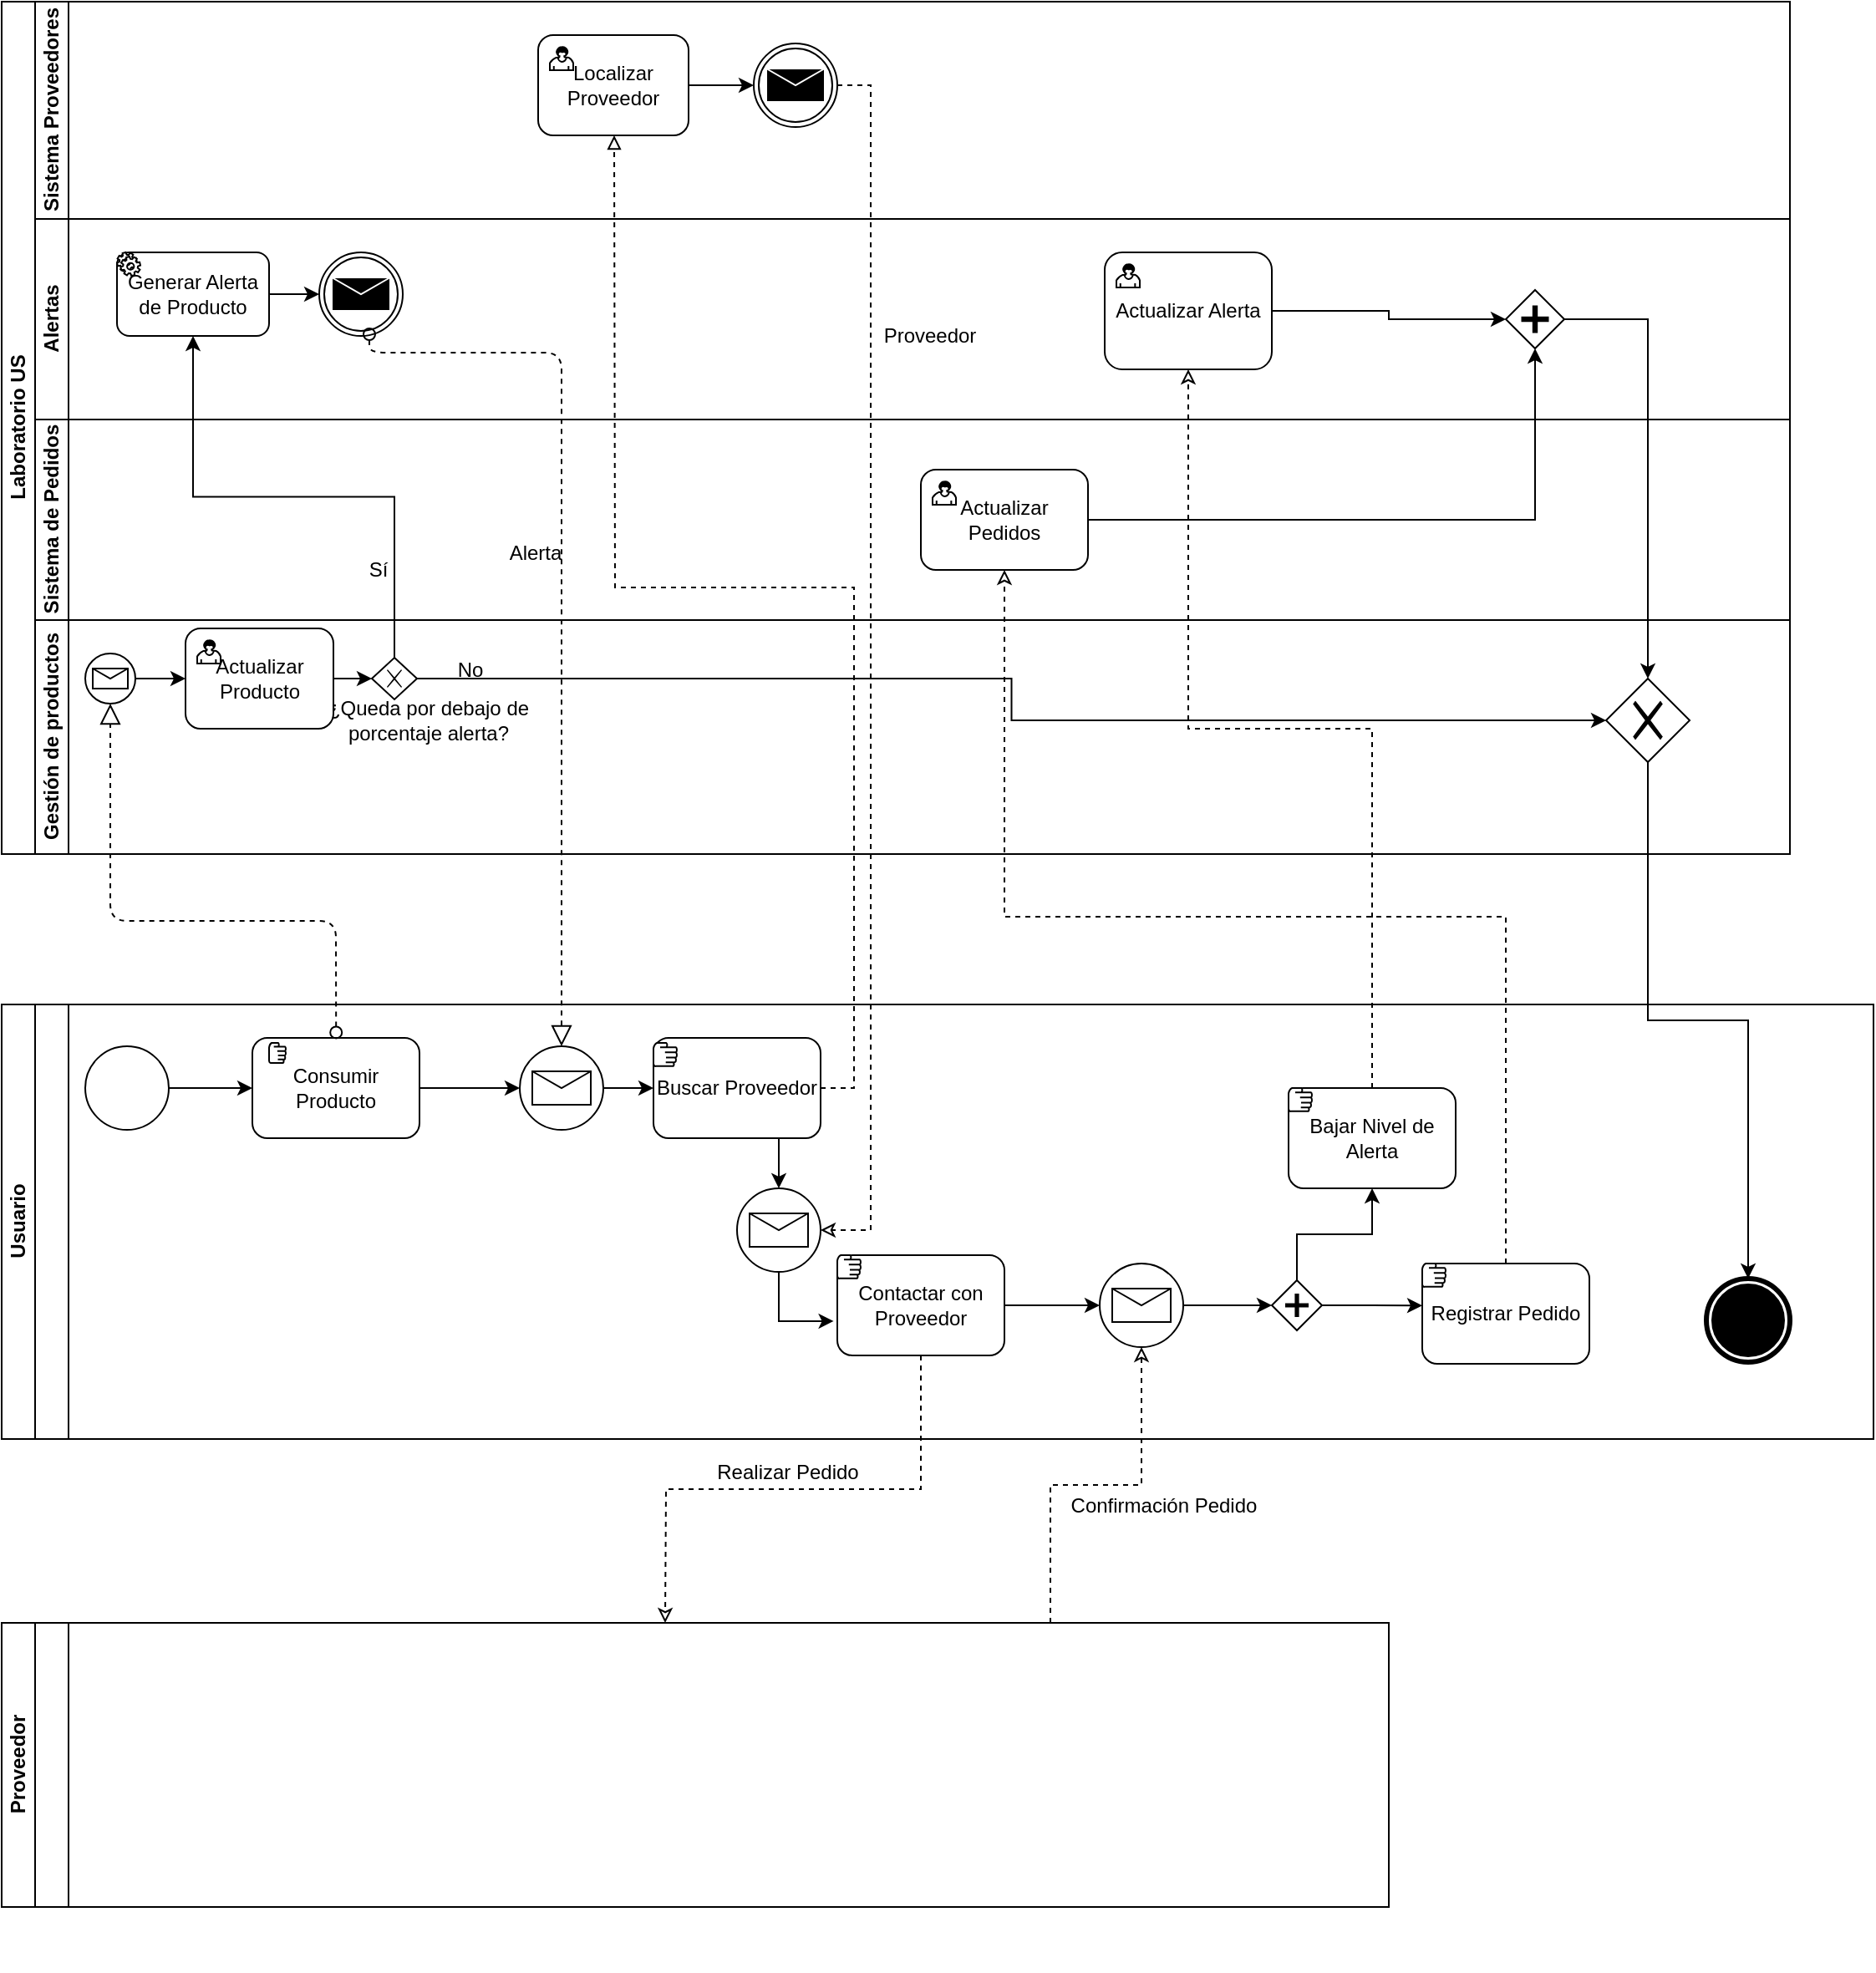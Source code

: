 <mxfile version="13.8.9-1" type="google"><diagram id="prtHgNgQTEPvFCAcTncT" name="Page-1"><mxGraphModel dx="862" dy="484" grid="1" gridSize="10" guides="1" tooltips="1" connect="1" arrows="1" fold="1" page="1" pageScale="1" pageWidth="827" pageHeight="1169" math="0" shadow="0"><root><mxCell id="0"/><mxCell id="1" parent="0"/><mxCell id="dNxyNK7c78bLwvsdeMH5-19" value="Laboratorio US" style="swimlane;html=1;childLayout=stackLayout;resizeParent=1;resizeParentMax=0;horizontal=0;startSize=20;horizontalStack=0;" parent="1" vertex="1"><mxGeometry x="120" y="80" width="1070" height="510" as="geometry"/></mxCell><mxCell id="IeDZ5UDSbNV0o-zN-4FR-23" value="Sistema Proveedores" style="swimlane;html=1;startSize=20;horizontal=0;" vertex="1" parent="dNxyNK7c78bLwvsdeMH5-19"><mxGeometry x="20" width="1050" height="130" as="geometry"><mxRectangle x="20" width="430" height="20" as="alternateBounds"/></mxGeometry></mxCell><mxCell id="IeDZ5UDSbNV0o-zN-4FR-45" style="edgeStyle=orthogonalEdgeStyle;rounded=0;orthogonalLoop=1;jettySize=auto;html=1;exitX=1;exitY=0.5;exitDx=0;exitDy=0;entryX=0;entryY=0.5;entryDx=0;entryDy=0;endArrow=classic;endFill=1;" edge="1" parent="IeDZ5UDSbNV0o-zN-4FR-23" source="IeDZ5UDSbNV0o-zN-4FR-41" target="IeDZ5UDSbNV0o-zN-4FR-44"><mxGeometry relative="1" as="geometry"/></mxCell><mxCell id="IeDZ5UDSbNV0o-zN-4FR-41" value="Localizar Proveedor" style="html=1;whiteSpace=wrap;rounded=1;dropTarget=0;" vertex="1" parent="IeDZ5UDSbNV0o-zN-4FR-23"><mxGeometry x="301" y="20" width="90" height="60" as="geometry"/></mxCell><mxCell id="IeDZ5UDSbNV0o-zN-4FR-42" value="" style="html=1;shape=mxgraph.bpmn.user_task;outlineConnect=0;" vertex="1" parent="IeDZ5UDSbNV0o-zN-4FR-41"><mxGeometry width="14" height="14" relative="1" as="geometry"><mxPoint x="7" y="7" as="offset"/></mxGeometry></mxCell><mxCell id="IeDZ5UDSbNV0o-zN-4FR-44" value="" style="shape=mxgraph.bpmn.shape;html=1;verticalLabelPosition=bottom;labelBackgroundColor=#ffffff;verticalAlign=top;align=center;perimeter=ellipsePerimeter;outlineConnect=0;outline=throwing;symbol=message;" vertex="1" parent="IeDZ5UDSbNV0o-zN-4FR-23"><mxGeometry x="430" y="25" width="50" height="50" as="geometry"/></mxCell><mxCell id="dNxyNK7c78bLwvsdeMH5-20" value="Alertas" style="swimlane;html=1;startSize=20;horizontal=0;" parent="dNxyNK7c78bLwvsdeMH5-19" vertex="1"><mxGeometry x="20" y="130" width="1050" height="120" as="geometry"><mxRectangle x="20" width="430" height="20" as="alternateBounds"/></mxGeometry></mxCell><mxCell id="7HwoAGE4H7DzQ7xkSHgd-52" value="" style="group" parent="dNxyNK7c78bLwvsdeMH5-20" vertex="1" connectable="0"><mxGeometry x="49" y="20" width="91" height="50" as="geometry"/></mxCell><mxCell id="7HwoAGE4H7DzQ7xkSHgd-50" value="Generar Alerta de Producto" style="shape=ext;rounded=1;html=1;whiteSpace=wrap;" parent="7HwoAGE4H7DzQ7xkSHgd-52" vertex="1"><mxGeometry width="91" height="50" as="geometry"/></mxCell><mxCell id="7HwoAGE4H7DzQ7xkSHgd-51" value="" style="shape=mxgraph.bpmn.service_task;html=1;outlineConnect=0;" parent="7HwoAGE4H7DzQ7xkSHgd-52" vertex="1"><mxGeometry width="14" height="14" as="geometry"/></mxCell><mxCell id="7HwoAGE4H7DzQ7xkSHgd-38" value="" style="shape=mxgraph.bpmn.shape;html=1;verticalLabelPosition=bottom;labelBackgroundColor=#ffffff;verticalAlign=top;align=center;perimeter=ellipsePerimeter;outlineConnect=0;outline=throwing;symbol=message;" parent="dNxyNK7c78bLwvsdeMH5-20" vertex="1"><mxGeometry x="170" y="20" width="50" height="50" as="geometry"/></mxCell><mxCell id="7HwoAGE4H7DzQ7xkSHgd-55" style="edgeStyle=orthogonalEdgeStyle;rounded=0;orthogonalLoop=1;jettySize=auto;html=1;exitX=1;exitY=0.5;exitDx=0;exitDy=0;entryX=0;entryY=0.5;entryDx=0;entryDy=0;" parent="dNxyNK7c78bLwvsdeMH5-20" source="7HwoAGE4H7DzQ7xkSHgd-50" target="7HwoAGE4H7DzQ7xkSHgd-38" edge="1"><mxGeometry relative="1" as="geometry"/></mxCell><mxCell id="7HwoAGE4H7DzQ7xkSHgd-56" value="" style="startArrow=oval;startFill=0;startSize=7;endArrow=block;endFill=0;endSize=10;dashed=1;html=1;" parent="dNxyNK7c78bLwvsdeMH5-20" target="7HwoAGE4H7DzQ7xkSHgd-57" edge="1"><mxGeometry width="100" relative="1" as="geometry"><mxPoint x="200" y="69" as="sourcePoint"/><mxPoint x="260" y="451.379" as="targetPoint"/><Array as="points"><mxPoint x="200" y="80"/><mxPoint x="315" y="80"/></Array></mxGeometry></mxCell><mxCell id="IeDZ5UDSbNV0o-zN-4FR-52" value="Proveedor" style="text;html=1;align=center;verticalAlign=middle;resizable=0;points=[];autosize=1;" vertex="1" parent="dNxyNK7c78bLwvsdeMH5-20"><mxGeometry x="500" y="60" width="70" height="20" as="geometry"/></mxCell><mxCell id="IeDZ5UDSbNV0o-zN-4FR-84" style="edgeStyle=orthogonalEdgeStyle;rounded=0;orthogonalLoop=1;jettySize=auto;html=1;exitX=1;exitY=0.5;exitDx=0;exitDy=0;endArrow=classic;endFill=1;" edge="1" parent="dNxyNK7c78bLwvsdeMH5-20" source="IeDZ5UDSbNV0o-zN-4FR-79" target="IeDZ5UDSbNV0o-zN-4FR-83"><mxGeometry relative="1" as="geometry"/></mxCell><mxCell id="IeDZ5UDSbNV0o-zN-4FR-79" value="Actualizar Alerta" style="html=1;whiteSpace=wrap;rounded=1;dropTarget=0;" vertex="1" parent="dNxyNK7c78bLwvsdeMH5-20"><mxGeometry x="640" y="20" width="100" height="70" as="geometry"/></mxCell><mxCell id="IeDZ5UDSbNV0o-zN-4FR-80" value="" style="html=1;shape=mxgraph.bpmn.user_task;outlineConnect=0;" vertex="1" parent="IeDZ5UDSbNV0o-zN-4FR-79"><mxGeometry width="14" height="14" relative="1" as="geometry"><mxPoint x="7" y="7" as="offset"/></mxGeometry></mxCell><mxCell id="IeDZ5UDSbNV0o-zN-4FR-83" value="" style="shape=mxgraph.bpmn.shape;html=1;verticalLabelPosition=bottom;labelBackgroundColor=#ffffff;verticalAlign=top;align=center;perimeter=rhombusPerimeter;background=gateway;outlineConnect=0;outline=none;symbol=parallelGw;" vertex="1" parent="dNxyNK7c78bLwvsdeMH5-20"><mxGeometry x="880" y="42.5" width="35" height="35" as="geometry"/></mxCell><mxCell id="dNxyNK7c78bLwvsdeMH5-21" value="Sistema de Pedidos" style="swimlane;html=1;startSize=20;horizontal=0;" parent="dNxyNK7c78bLwvsdeMH5-19" vertex="1"><mxGeometry x="20" y="250" width="1050" height="120" as="geometry"/></mxCell><mxCell id="IeDZ5UDSbNV0o-zN-4FR-4" value="Sí" style="text;html=1;align=center;verticalAlign=middle;resizable=0;points=[];autosize=1;" vertex="1" parent="dNxyNK7c78bLwvsdeMH5-21"><mxGeometry x="190" y="80" width="30" height="20" as="geometry"/></mxCell><mxCell id="IeDZ5UDSbNV0o-zN-4FR-53" value="Alerta" style="text;html=1;align=center;verticalAlign=middle;resizable=0;points=[];autosize=1;" vertex="1" parent="dNxyNK7c78bLwvsdeMH5-21"><mxGeometry x="274" y="70" width="50" height="20" as="geometry"/></mxCell><mxCell id="IeDZ5UDSbNV0o-zN-4FR-69" value="Actualizar Pedidos" style="html=1;whiteSpace=wrap;rounded=1;dropTarget=0;" vertex="1" parent="dNxyNK7c78bLwvsdeMH5-21"><mxGeometry x="530" y="30" width="100" height="60" as="geometry"/></mxCell><mxCell id="IeDZ5UDSbNV0o-zN-4FR-70" value="" style="html=1;shape=mxgraph.bpmn.user_task;outlineConnect=0;" vertex="1" parent="IeDZ5UDSbNV0o-zN-4FR-69"><mxGeometry width="14" height="14" relative="1" as="geometry"><mxPoint x="7" y="7" as="offset"/></mxGeometry></mxCell><mxCell id="dNxyNK7c78bLwvsdeMH5-22" value="Gestión de productos" style="swimlane;html=1;startSize=20;horizontal=0;" parent="dNxyNK7c78bLwvsdeMH5-19" vertex="1"><mxGeometry x="20" y="370" width="1050" height="140" as="geometry"/></mxCell><mxCell id="7HwoAGE4H7DzQ7xkSHgd-47" style="edgeStyle=orthogonalEdgeStyle;rounded=0;orthogonalLoop=1;jettySize=auto;html=1;exitX=1;exitY=0.5;exitDx=0;exitDy=0;entryX=0;entryY=0.5;entryDx=0;entryDy=0;" parent="dNxyNK7c78bLwvsdeMH5-22" source="7HwoAGE4H7DzQ7xkSHgd-40" target="IeDZ5UDSbNV0o-zN-4FR-11" edge="1"><mxGeometry relative="1" as="geometry"><mxPoint x="85" y="35" as="targetPoint"/></mxGeometry></mxCell><mxCell id="7HwoAGE4H7DzQ7xkSHgd-40" value="" style="shape=mxgraph.bpmn.shape;html=1;verticalLabelPosition=bottom;labelBackgroundColor=#ffffff;verticalAlign=top;align=center;perimeter=ellipsePerimeter;outlineConnect=0;outline=standard;symbol=message;" parent="dNxyNK7c78bLwvsdeMH5-22" vertex="1"><mxGeometry x="30" y="20" width="30" height="30" as="geometry"/></mxCell><mxCell id="IeDZ5UDSbNV0o-zN-4FR-2" style="edgeStyle=orthogonalEdgeStyle;rounded=0;orthogonalLoop=1;jettySize=auto;html=1;exitX=1;exitY=0.5;exitDx=0;exitDy=0;entryX=0;entryY=0.5;entryDx=0;entryDy=0;" edge="1" parent="dNxyNK7c78bLwvsdeMH5-22" target="IeDZ5UDSbNV0o-zN-4FR-1"><mxGeometry relative="1" as="geometry"><mxPoint x="170" y="35" as="sourcePoint"/></mxGeometry></mxCell><mxCell id="IeDZ5UDSbNV0o-zN-4FR-88" style="edgeStyle=orthogonalEdgeStyle;rounded=0;orthogonalLoop=1;jettySize=auto;html=1;exitX=1;exitY=0.5;exitDx=0;exitDy=0;endArrow=classic;endFill=1;" edge="1" parent="dNxyNK7c78bLwvsdeMH5-22" source="IeDZ5UDSbNV0o-zN-4FR-1" target="IeDZ5UDSbNV0o-zN-4FR-86"><mxGeometry relative="1" as="geometry"/></mxCell><mxCell id="IeDZ5UDSbNV0o-zN-4FR-1" value="" style="shape=mxgraph.bpmn.shape;html=1;verticalLabelPosition=bottom;labelBackgroundColor=#ffffff;verticalAlign=top;align=center;perimeter=rhombusPerimeter;background=gateway;outlineConnect=0;outline=none;symbol=exclusiveGw;" vertex="1" parent="dNxyNK7c78bLwvsdeMH5-22"><mxGeometry x="201.5" y="22.5" width="27" height="25" as="geometry"/></mxCell><mxCell id="7HwoAGE4H7DzQ7xkSHgd-54" value="¿Queda por debajo de porcentaje alerta?" style="text;html=1;strokeColor=none;fillColor=none;align=center;verticalAlign=middle;whiteSpace=wrap;rounded=0;" parent="dNxyNK7c78bLwvsdeMH5-22" vertex="1"><mxGeometry x="170" y="50" width="131" height="20" as="geometry"/></mxCell><mxCell id="IeDZ5UDSbNV0o-zN-4FR-11" value="Actualizar Producto" style="html=1;whiteSpace=wrap;rounded=1;dropTarget=0;" vertex="1" parent="dNxyNK7c78bLwvsdeMH5-22"><mxGeometry x="90" y="5" width="88.5" height="60" as="geometry"/></mxCell><mxCell id="IeDZ5UDSbNV0o-zN-4FR-12" value="" style="html=1;shape=mxgraph.bpmn.user_task;outlineConnect=0;" vertex="1" parent="IeDZ5UDSbNV0o-zN-4FR-11"><mxGeometry width="14" height="14" relative="1" as="geometry"><mxPoint x="7" y="7" as="offset"/></mxGeometry></mxCell><mxCell id="IeDZ5UDSbNV0o-zN-4FR-86" value="" style="shape=mxgraph.bpmn.shape;html=1;verticalLabelPosition=bottom;labelBackgroundColor=#ffffff;verticalAlign=top;align=center;perimeter=rhombusPerimeter;background=gateway;outlineConnect=0;outline=none;symbol=exclusiveGw;" vertex="1" parent="dNxyNK7c78bLwvsdeMH5-22"><mxGeometry x="940" y="35" width="50" height="50" as="geometry"/></mxCell><mxCell id="IeDZ5UDSbNV0o-zN-4FR-91" value="No" style="text;html=1;align=center;verticalAlign=middle;resizable=0;points=[];autosize=1;" vertex="1" parent="dNxyNK7c78bLwvsdeMH5-22"><mxGeometry x="245" y="20" width="30" height="20" as="geometry"/></mxCell><mxCell id="IeDZ5UDSbNV0o-zN-4FR-3" style="edgeStyle=orthogonalEdgeStyle;rounded=0;orthogonalLoop=1;jettySize=auto;html=1;exitX=0.5;exitY=0;exitDx=0;exitDy=0;entryX=0.5;entryY=1;entryDx=0;entryDy=0;" edge="1" parent="dNxyNK7c78bLwvsdeMH5-19" source="IeDZ5UDSbNV0o-zN-4FR-1" target="7HwoAGE4H7DzQ7xkSHgd-50"><mxGeometry relative="1" as="geometry"/></mxCell><mxCell id="IeDZ5UDSbNV0o-zN-4FR-85" style="edgeStyle=orthogonalEdgeStyle;rounded=0;orthogonalLoop=1;jettySize=auto;html=1;exitX=1;exitY=0.5;exitDx=0;exitDy=0;entryX=0.5;entryY=1;entryDx=0;entryDy=0;endArrow=classic;endFill=1;" edge="1" parent="dNxyNK7c78bLwvsdeMH5-19" source="IeDZ5UDSbNV0o-zN-4FR-69" target="IeDZ5UDSbNV0o-zN-4FR-83"><mxGeometry relative="1" as="geometry"/></mxCell><mxCell id="IeDZ5UDSbNV0o-zN-4FR-87" style="edgeStyle=orthogonalEdgeStyle;rounded=0;orthogonalLoop=1;jettySize=auto;html=1;exitX=1;exitY=0.5;exitDx=0;exitDy=0;entryX=0.5;entryY=0;entryDx=0;entryDy=0;endArrow=classic;endFill=1;" edge="1" parent="dNxyNK7c78bLwvsdeMH5-19" source="IeDZ5UDSbNV0o-zN-4FR-83" target="IeDZ5UDSbNV0o-zN-4FR-86"><mxGeometry relative="1" as="geometry"/></mxCell><mxCell id="7HwoAGE4H7DzQ7xkSHgd-1" value="Usuario" style="swimlane;html=1;childLayout=stackLayout;resizeParent=1;resizeParentMax=0;horizontal=0;startSize=20;horizontalStack=0;" parent="1" vertex="1"><mxGeometry x="120" y="680" width="1120" height="260" as="geometry"/></mxCell><mxCell id="7HwoAGE4H7DzQ7xkSHgd-4" style="edgeStyle=orthogonalEdgeStyle;rounded=0;orthogonalLoop=1;jettySize=auto;html=1;endArrow=classic;endFill=1;" parent="7HwoAGE4H7DzQ7xkSHgd-1" edge="1"><mxGeometry relative="1" as="geometry"><mxPoint x="300" y="200" as="sourcePoint"/><mxPoint x="300" y="200" as="targetPoint"/></mxGeometry></mxCell><mxCell id="7HwoAGE4H7DzQ7xkSHgd-6" value="" style="swimlane;html=1;startSize=20;horizontal=0;" parent="7HwoAGE4H7DzQ7xkSHgd-1" vertex="1"><mxGeometry x="20" width="1100" height="260" as="geometry"/></mxCell><mxCell id="7HwoAGE4H7DzQ7xkSHgd-35" style="edgeStyle=orthogonalEdgeStyle;rounded=0;orthogonalLoop=1;jettySize=auto;html=1;exitX=1;exitY=0.5;exitDx=0;exitDy=0;entryX=0;entryY=0.5;entryDx=0;entryDy=0;" parent="7HwoAGE4H7DzQ7xkSHgd-6" source="7HwoAGE4H7DzQ7xkSHgd-28" target="7HwoAGE4H7DzQ7xkSHgd-33" edge="1"><mxGeometry relative="1" as="geometry"/></mxCell><mxCell id="7HwoAGE4H7DzQ7xkSHgd-28" value="" style="shape=mxgraph.bpmn.shape;html=1;verticalLabelPosition=bottom;labelBackgroundColor=#ffffff;verticalAlign=top;align=center;perimeter=ellipsePerimeter;outlineConnect=0;outline=standard;symbol=general;" parent="7HwoAGE4H7DzQ7xkSHgd-6" vertex="1"><mxGeometry x="30" y="25" width="50" height="50" as="geometry"/></mxCell><mxCell id="7HwoAGE4H7DzQ7xkSHgd-59" style="edgeStyle=orthogonalEdgeStyle;rounded=0;orthogonalLoop=1;jettySize=auto;html=1;exitX=1;exitY=0.5;exitDx=0;exitDy=0;entryX=0;entryY=0.5;entryDx=0;entryDy=0;" parent="7HwoAGE4H7DzQ7xkSHgd-6" source="7HwoAGE4H7DzQ7xkSHgd-33" target="7HwoAGE4H7DzQ7xkSHgd-57" edge="1"><mxGeometry relative="1" as="geometry"/></mxCell><mxCell id="7HwoAGE4H7DzQ7xkSHgd-33" value="Consumir Producto" style="shape=ext;rounded=1;html=1;whiteSpace=wrap;" parent="7HwoAGE4H7DzQ7xkSHgd-6" vertex="1"><mxGeometry x="130" y="20" width="100" height="60" as="geometry"/></mxCell><mxCell id="7HwoAGE4H7DzQ7xkSHgd-32" value="" style="shape=mxgraph.bpmn.manual_task;html=1;outlineConnect=0;" parent="7HwoAGE4H7DzQ7xkSHgd-6" vertex="1"><mxGeometry x="140" y="23" width="10" height="12" as="geometry"/></mxCell><mxCell id="IeDZ5UDSbNV0o-zN-4FR-35" style="edgeStyle=orthogonalEdgeStyle;rounded=0;orthogonalLoop=1;jettySize=auto;html=1;exitX=1;exitY=0.5;exitDx=0;exitDy=0;entryX=0;entryY=0.5;entryDx=0;entryDy=0;" edge="1" parent="7HwoAGE4H7DzQ7xkSHgd-6" source="7HwoAGE4H7DzQ7xkSHgd-57" target="IeDZ5UDSbNV0o-zN-4FR-31"><mxGeometry relative="1" as="geometry"/></mxCell><mxCell id="7HwoAGE4H7DzQ7xkSHgd-57" value="" style="shape=mxgraph.bpmn.shape;html=1;verticalLabelPosition=bottom;labelBackgroundColor=#ffffff;verticalAlign=top;align=center;perimeter=ellipsePerimeter;outlineConnect=0;outline=standard;symbol=message;" parent="7HwoAGE4H7DzQ7xkSHgd-6" vertex="1"><mxGeometry x="290" y="24.999" width="50" height="50" as="geometry"/></mxCell><mxCell id="IeDZ5UDSbNV0o-zN-4FR-34" value="" style="group" vertex="1" connectable="0" parent="7HwoAGE4H7DzQ7xkSHgd-6"><mxGeometry x="370" y="20" width="100" height="60" as="geometry"/></mxCell><mxCell id="IeDZ5UDSbNV0o-zN-4FR-31" value="Buscar Proveedor" style="shape=ext;rounded=1;html=1;whiteSpace=wrap;" vertex="1" parent="IeDZ5UDSbNV0o-zN-4FR-34"><mxGeometry width="100" height="60" as="geometry"/></mxCell><mxCell id="IeDZ5UDSbNV0o-zN-4FR-33" value="" style="shape=mxgraph.bpmn.manual_task;html=1;outlineConnect=0;" vertex="1" parent="IeDZ5UDSbNV0o-zN-4FR-34"><mxGeometry y="3" width="14" height="14" as="geometry"/></mxCell><mxCell id="IeDZ5UDSbNV0o-zN-4FR-57" style="edgeStyle=orthogonalEdgeStyle;rounded=0;orthogonalLoop=1;jettySize=auto;html=1;exitX=0.5;exitY=1;exitDx=0;exitDy=0;entryX=-0.022;entryY=0.658;entryDx=0;entryDy=0;entryPerimeter=0;endArrow=classic;endFill=1;" edge="1" parent="7HwoAGE4H7DzQ7xkSHgd-6" source="IeDZ5UDSbNV0o-zN-4FR-46" target="IeDZ5UDSbNV0o-zN-4FR-55"><mxGeometry relative="1" as="geometry"/></mxCell><mxCell id="IeDZ5UDSbNV0o-zN-4FR-46" value="" style="shape=mxgraph.bpmn.shape;html=1;verticalLabelPosition=bottom;labelBackgroundColor=#ffffff;verticalAlign=top;align=center;perimeter=ellipsePerimeter;outlineConnect=0;outline=standard;symbol=message;" vertex="1" parent="7HwoAGE4H7DzQ7xkSHgd-6"><mxGeometry x="420" y="109.999" width="50" height="50" as="geometry"/></mxCell><mxCell id="IeDZ5UDSbNV0o-zN-4FR-49" style="edgeStyle=orthogonalEdgeStyle;rounded=0;orthogonalLoop=1;jettySize=auto;html=1;exitX=0.75;exitY=1;exitDx=0;exitDy=0;entryX=0.5;entryY=0;entryDx=0;entryDy=0;endArrow=classic;endFill=1;" edge="1" parent="7HwoAGE4H7DzQ7xkSHgd-6" source="IeDZ5UDSbNV0o-zN-4FR-31" target="IeDZ5UDSbNV0o-zN-4FR-46"><mxGeometry relative="1" as="geometry"/></mxCell><mxCell id="IeDZ5UDSbNV0o-zN-4FR-65" style="edgeStyle=orthogonalEdgeStyle;rounded=0;orthogonalLoop=1;jettySize=auto;html=1;exitX=1;exitY=0.5;exitDx=0;exitDy=0;endArrow=classic;endFill=1;" edge="1" parent="7HwoAGE4H7DzQ7xkSHgd-6" source="IeDZ5UDSbNV0o-zN-4FR-55" target="IeDZ5UDSbNV0o-zN-4FR-62"><mxGeometry relative="1" as="geometry"/></mxCell><mxCell id="IeDZ5UDSbNV0o-zN-4FR-55" value="Contactar con Proveedor" style="shape=ext;rounded=1;html=1;whiteSpace=wrap;" vertex="1" parent="7HwoAGE4H7DzQ7xkSHgd-6"><mxGeometry x="480" y="150" width="100" height="60" as="geometry"/></mxCell><mxCell id="IeDZ5UDSbNV0o-zN-4FR-56" value="" style="shape=mxgraph.bpmn.manual_task;html=1;outlineConnect=0;" vertex="1" parent="7HwoAGE4H7DzQ7xkSHgd-6"><mxGeometry x="480" y="150" width="14" height="14" as="geometry"/></mxCell><mxCell id="IeDZ5UDSbNV0o-zN-4FR-74" style="edgeStyle=orthogonalEdgeStyle;rounded=0;orthogonalLoop=1;jettySize=auto;html=1;exitX=1;exitY=0.5;exitDx=0;exitDy=0;endArrow=classic;endFill=1;" edge="1" parent="7HwoAGE4H7DzQ7xkSHgd-6" source="IeDZ5UDSbNV0o-zN-4FR-62" target="IeDZ5UDSbNV0o-zN-4FR-73"><mxGeometry relative="1" as="geometry"/></mxCell><mxCell id="IeDZ5UDSbNV0o-zN-4FR-62" value="" style="shape=mxgraph.bpmn.shape;html=1;verticalLabelPosition=bottom;labelBackgroundColor=#ffffff;verticalAlign=top;align=center;perimeter=ellipsePerimeter;outlineConnect=0;outline=standard;symbol=message;" vertex="1" parent="7HwoAGE4H7DzQ7xkSHgd-6"><mxGeometry x="637" y="154.999" width="50" height="50" as="geometry"/></mxCell><mxCell id="IeDZ5UDSbNV0o-zN-4FR-66" value="Registrar Pedido" style="shape=ext;rounded=1;html=1;whiteSpace=wrap;" vertex="1" parent="7HwoAGE4H7DzQ7xkSHgd-6"><mxGeometry x="830" y="155" width="100" height="60" as="geometry"/></mxCell><mxCell id="IeDZ5UDSbNV0o-zN-4FR-68" value="" style="shape=mxgraph.bpmn.manual_task;html=1;outlineConnect=0;" vertex="1" parent="7HwoAGE4H7DzQ7xkSHgd-6"><mxGeometry x="830" y="155" width="14" height="14" as="geometry"/></mxCell><mxCell id="IeDZ5UDSbNV0o-zN-4FR-75" style="edgeStyle=orthogonalEdgeStyle;rounded=0;orthogonalLoop=1;jettySize=auto;html=1;exitX=1;exitY=0.5;exitDx=0;exitDy=0;entryX=0;entryY=0.419;entryDx=0;entryDy=0;entryPerimeter=0;endArrow=classic;endFill=1;" edge="1" parent="7HwoAGE4H7DzQ7xkSHgd-6" source="IeDZ5UDSbNV0o-zN-4FR-73" target="IeDZ5UDSbNV0o-zN-4FR-66"><mxGeometry relative="1" as="geometry"/></mxCell><mxCell id="IeDZ5UDSbNV0o-zN-4FR-77" style="edgeStyle=orthogonalEdgeStyle;rounded=0;orthogonalLoop=1;jettySize=auto;html=1;exitX=0.5;exitY=0;exitDx=0;exitDy=0;entryX=0.5;entryY=1;entryDx=0;entryDy=0;endArrow=classic;endFill=1;" edge="1" parent="7HwoAGE4H7DzQ7xkSHgd-6" source="IeDZ5UDSbNV0o-zN-4FR-73" target="IeDZ5UDSbNV0o-zN-4FR-76"><mxGeometry relative="1" as="geometry"/></mxCell><mxCell id="IeDZ5UDSbNV0o-zN-4FR-73" value="" style="shape=mxgraph.bpmn.shape;html=1;verticalLabelPosition=bottom;labelBackgroundColor=#ffffff;verticalAlign=top;align=center;perimeter=rhombusPerimeter;background=gateway;outlineConnect=0;outline=none;symbol=parallelGw;" vertex="1" parent="7HwoAGE4H7DzQ7xkSHgd-6"><mxGeometry x="740" y="165" width="30" height="30" as="geometry"/></mxCell><mxCell id="IeDZ5UDSbNV0o-zN-4FR-76" value="Bajar Nivel de Alerta" style="shape=ext;rounded=1;html=1;whiteSpace=wrap;" vertex="1" parent="7HwoAGE4H7DzQ7xkSHgd-6"><mxGeometry x="750" y="50" width="100" height="60" as="geometry"/></mxCell><mxCell id="IeDZ5UDSbNV0o-zN-4FR-78" value="" style="shape=mxgraph.bpmn.manual_task;html=1;outlineConnect=0;" vertex="1" parent="7HwoAGE4H7DzQ7xkSHgd-6"><mxGeometry x="750" y="50" width="14" height="14" as="geometry"/></mxCell><mxCell id="IeDZ5UDSbNV0o-zN-4FR-89" value="" style="shape=mxgraph.bpmn.shape;html=1;verticalLabelPosition=bottom;labelBackgroundColor=#ffffff;verticalAlign=top;align=center;perimeter=ellipsePerimeter;outlineConnect=0;outline=end;symbol=terminate;" vertex="1" parent="7HwoAGE4H7DzQ7xkSHgd-6"><mxGeometry x="1000" y="164" width="50" height="50" as="geometry"/></mxCell><mxCell id="IeDZ5UDSbNV0o-zN-4FR-14" value="Proveedor" style="swimlane;html=1;childLayout=stackLayout;resizeParent=1;resizeParentMax=0;horizontal=0;startSize=20;horizontalStack=0;" vertex="1" parent="1"><mxGeometry x="120" y="1050" width="830" height="170" as="geometry"/></mxCell><mxCell id="IeDZ5UDSbNV0o-zN-4FR-15" style="edgeStyle=orthogonalEdgeStyle;rounded=0;orthogonalLoop=1;jettySize=auto;html=1;endArrow=classic;endFill=1;" edge="1" parent="IeDZ5UDSbNV0o-zN-4FR-14"><mxGeometry relative="1" as="geometry"><mxPoint x="300" y="200" as="sourcePoint"/><mxPoint x="300" y="200" as="targetPoint"/></mxGeometry></mxCell><mxCell id="IeDZ5UDSbNV0o-zN-4FR-16" value="" style="swimlane;html=1;startSize=20;horizontal=0;" vertex="1" parent="IeDZ5UDSbNV0o-zN-4FR-14"><mxGeometry x="20" width="810" height="170" as="geometry"/></mxCell><mxCell id="IeDZ5UDSbNV0o-zN-4FR-30" value="" style="startArrow=oval;startFill=0;startSize=7;endArrow=block;endFill=0;endSize=10;dashed=1;html=1;exitX=0.501;exitY=-0.055;exitDx=0;exitDy=0;exitPerimeter=0;entryX=0.5;entryY=1;entryDx=0;entryDy=0;" edge="1" parent="1" source="7HwoAGE4H7DzQ7xkSHgd-33" target="7HwoAGE4H7DzQ7xkSHgd-40"><mxGeometry width="100" relative="1" as="geometry"><mxPoint x="300" y="640" as="sourcePoint"/><mxPoint x="400" y="640" as="targetPoint"/><Array as="points"><mxPoint x="320" y="630"/><mxPoint x="185" y="630"/></Array></mxGeometry></mxCell><mxCell id="IeDZ5UDSbNV0o-zN-4FR-39" style="edgeStyle=orthogonalEdgeStyle;rounded=0;orthogonalLoop=1;jettySize=auto;html=1;exitX=1;exitY=0.5;exitDx=0;exitDy=0;entryX=0.5;entryY=1;entryDx=0;entryDy=0;dashed=1;endArrow=block;endFill=0;" edge="1" parent="1" source="IeDZ5UDSbNV0o-zN-4FR-31"><mxGeometry relative="1" as="geometry"><mxPoint x="486.5" y="160" as="targetPoint"/></mxGeometry></mxCell><mxCell id="IeDZ5UDSbNV0o-zN-4FR-50" style="edgeStyle=orthogonalEdgeStyle;rounded=0;orthogonalLoop=1;jettySize=auto;html=1;exitX=1;exitY=0.5;exitDx=0;exitDy=0;entryX=1;entryY=0.5;entryDx=0;entryDy=0;endArrow=classic;endFill=0;dashed=1;" edge="1" parent="1" source="IeDZ5UDSbNV0o-zN-4FR-44" target="IeDZ5UDSbNV0o-zN-4FR-46"><mxGeometry relative="1" as="geometry"/></mxCell><mxCell id="IeDZ5UDSbNV0o-zN-4FR-59" style="edgeStyle=orthogonalEdgeStyle;rounded=0;orthogonalLoop=1;jettySize=auto;html=1;exitX=0.5;exitY=1;exitDx=0;exitDy=0;endArrow=classic;endFill=0;dashed=1;" edge="1" parent="1" source="IeDZ5UDSbNV0o-zN-4FR-55"><mxGeometry relative="1" as="geometry"><mxPoint x="517" y="1050" as="targetPoint"/></mxGeometry></mxCell><mxCell id="IeDZ5UDSbNV0o-zN-4FR-61" style="edgeStyle=orthogonalEdgeStyle;rounded=0;orthogonalLoop=1;jettySize=auto;html=1;exitX=0.75;exitY=0;exitDx=0;exitDy=0;dashed=1;endArrow=classic;endFill=0;entryX=0.5;entryY=1;entryDx=0;entryDy=0;" edge="1" parent="1" source="IeDZ5UDSbNV0o-zN-4FR-16" target="IeDZ5UDSbNV0o-zN-4FR-62"><mxGeometry relative="1" as="geometry"><mxPoint x="747" y="910" as="targetPoint"/></mxGeometry></mxCell><mxCell id="IeDZ5UDSbNV0o-zN-4FR-63" value="Confirmación Pedido" style="text;html=1;align=center;verticalAlign=middle;resizable=0;points=[];autosize=1;" vertex="1" parent="1"><mxGeometry x="750" y="970" width="130" height="20" as="geometry"/></mxCell><mxCell id="IeDZ5UDSbNV0o-zN-4FR-64" value="Realizar Pedido" style="text;html=1;align=center;verticalAlign=middle;resizable=0;points=[];autosize=1;" vertex="1" parent="1"><mxGeometry x="540" y="950" width="100" height="20" as="geometry"/></mxCell><mxCell id="IeDZ5UDSbNV0o-zN-4FR-72" style="edgeStyle=orthogonalEdgeStyle;rounded=0;orthogonalLoop=1;jettySize=auto;html=1;exitX=0.5;exitY=0;exitDx=0;exitDy=0;entryX=0.5;entryY=1;entryDx=0;entryDy=0;endArrow=classic;endFill=0;dashed=1;" edge="1" parent="1" source="IeDZ5UDSbNV0o-zN-4FR-66" target="IeDZ5UDSbNV0o-zN-4FR-69"><mxGeometry relative="1" as="geometry"/></mxCell><mxCell id="IeDZ5UDSbNV0o-zN-4FR-82" style="edgeStyle=orthogonalEdgeStyle;rounded=0;orthogonalLoop=1;jettySize=auto;html=1;exitX=0.5;exitY=0;exitDx=0;exitDy=0;entryX=0.5;entryY=1;entryDx=0;entryDy=0;endArrow=classic;endFill=0;dashed=1;" edge="1" parent="1" source="IeDZ5UDSbNV0o-zN-4FR-76" target="IeDZ5UDSbNV0o-zN-4FR-79"><mxGeometry relative="1" as="geometry"/></mxCell><mxCell id="IeDZ5UDSbNV0o-zN-4FR-90" style="edgeStyle=orthogonalEdgeStyle;rounded=0;orthogonalLoop=1;jettySize=auto;html=1;exitX=0.5;exitY=1;exitDx=0;exitDy=0;endArrow=classic;endFill=1;" edge="1" parent="1" source="IeDZ5UDSbNV0o-zN-4FR-86" target="IeDZ5UDSbNV0o-zN-4FR-89"><mxGeometry relative="1" as="geometry"/></mxCell></root></mxGraphModel></diagram></mxfile>
